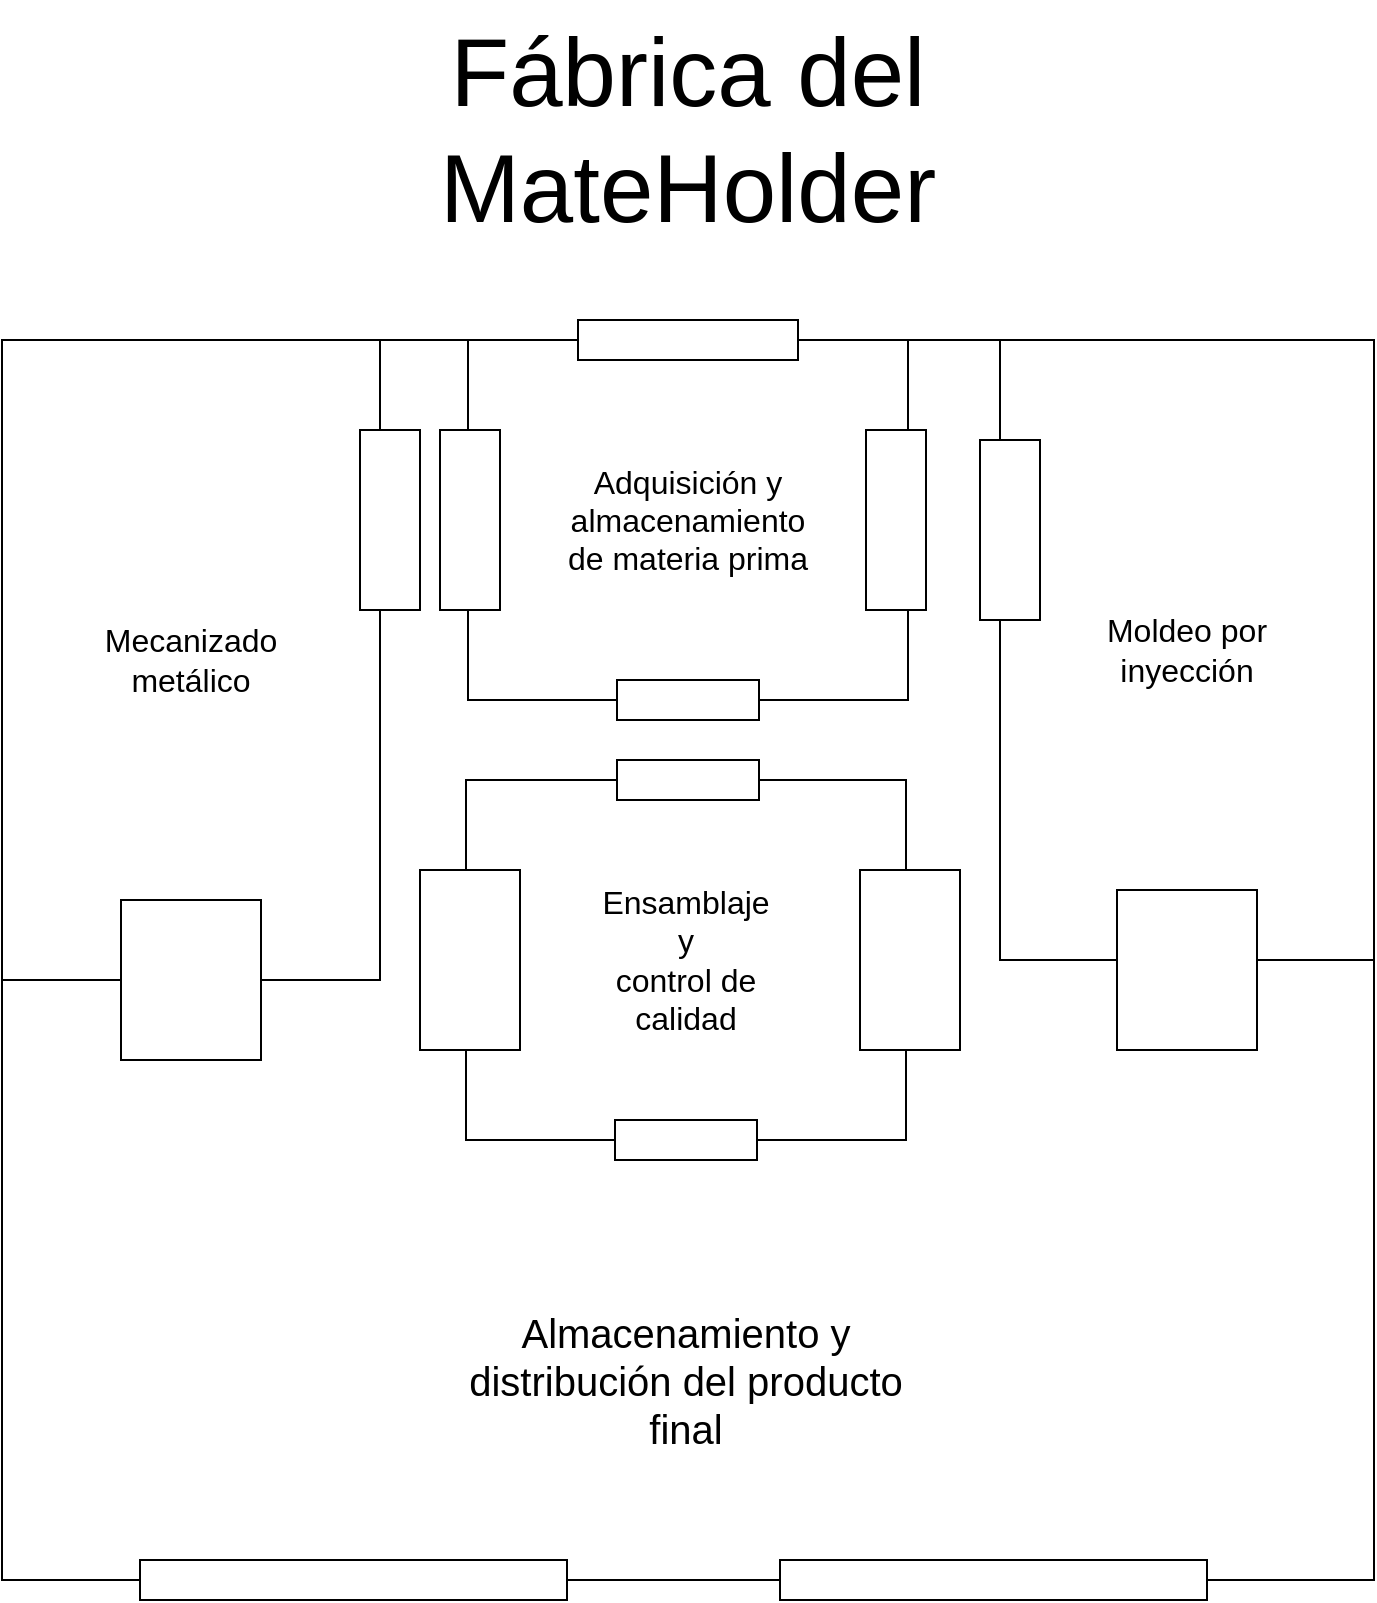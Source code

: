 <mxfile version="28.2.7">
  <diagram name="Page-1" id="URd2bjA2nZOg5CZcUx-p">
    <mxGraphModel dx="2532" dy="1400" grid="1" gridSize="10" guides="1" tooltips="1" connect="1" arrows="1" fold="1" page="1" pageScale="1" pageWidth="827" pageHeight="1169" math="0" shadow="0">
      <root>
        <mxCell id="0" />
        <mxCell id="1" parent="0" />
        <mxCell id="vJJlu5tf9LUZKPHLV9eS-1" value="" style="rounded=0;whiteSpace=wrap;html=1;" vertex="1" parent="1">
          <mxGeometry x="71" y="210" width="686" height="620" as="geometry" />
        </mxCell>
        <mxCell id="vJJlu5tf9LUZKPHLV9eS-3" value="Adquisición y almacenamiento de materia prima" style="rounded=0;whiteSpace=wrap;html=1;spacing=50;spacingTop=0;fontSize=16;" vertex="1" parent="1">
          <mxGeometry x="304" y="210" width="220" height="180" as="geometry" />
        </mxCell>
        <mxCell id="vJJlu5tf9LUZKPHLV9eS-21" value="Moldeo por inyección" style="rounded=0;whiteSpace=wrap;html=1;spacing=50;spacingTop=0;fontSize=16;" vertex="1" parent="1">
          <mxGeometry x="570" y="210" width="187" height="310" as="geometry" />
        </mxCell>
        <mxCell id="vJJlu5tf9LUZKPHLV9eS-22" value="Mecanizado metálico" style="rounded=0;whiteSpace=wrap;html=1;spacing=50;spacingTop=0;fontSize=16;" vertex="1" parent="1">
          <mxGeometry x="71" y="210" width="189" height="320" as="geometry" />
        </mxCell>
        <mxCell id="vJJlu5tf9LUZKPHLV9eS-23" value="&lt;div&gt;Ensamblaje&lt;/div&gt;&lt;div&gt;y&lt;/div&gt;&lt;div&gt;control de calidad&lt;/div&gt;" style="rounded=0;whiteSpace=wrap;html=1;spacing=50;spacingTop=0;fontSize=16;" vertex="1" parent="1">
          <mxGeometry x="303" y="430" width="220" height="180" as="geometry" />
        </mxCell>
        <mxCell id="vJJlu5tf9LUZKPHLV9eS-25" value="&lt;font style=&quot;font-size: 20px;&quot;&gt;Almacenamiento y distribución del producto final&lt;/font&gt;" style="text;html=1;whiteSpace=wrap;strokeColor=none;fillColor=none;align=center;verticalAlign=middle;rounded=0;" vertex="1" parent="1">
          <mxGeometry x="293" y="690" width="240" height="80" as="geometry" />
        </mxCell>
        <mxCell id="vJJlu5tf9LUZKPHLV9eS-26" value="" style="rounded=0;whiteSpace=wrap;html=1;strokeColor=light-dark(#000000,#000000);" vertex="1" parent="1">
          <mxGeometry x="130.5" y="490" width="70" height="80" as="geometry" />
        </mxCell>
        <mxCell id="vJJlu5tf9LUZKPHLV9eS-27" value="" style="rounded=0;whiteSpace=wrap;html=1;strokeColor=light-dark(#000000,#000000);" vertex="1" parent="1">
          <mxGeometry x="280" y="475" width="50" height="90" as="geometry" />
        </mxCell>
        <mxCell id="vJJlu5tf9LUZKPHLV9eS-29" value="" style="rounded=0;whiteSpace=wrap;html=1;strokeColor=light-dark(#000000,#000000);" vertex="1" parent="1">
          <mxGeometry x="500" y="475" width="50" height="90" as="geometry" />
        </mxCell>
        <mxCell id="vJJlu5tf9LUZKPHLV9eS-30" value="" style="rounded=0;whiteSpace=wrap;html=1;strokeColor=light-dark(#000000,#000000);" vertex="1" parent="1">
          <mxGeometry x="377.5" y="600" width="71" height="20" as="geometry" />
        </mxCell>
        <mxCell id="vJJlu5tf9LUZKPHLV9eS-31" value="" style="rounded=0;whiteSpace=wrap;html=1;strokeColor=light-dark(#000000,#000000);" vertex="1" parent="1">
          <mxGeometry x="378.5" y="380" width="71" height="20" as="geometry" />
        </mxCell>
        <mxCell id="vJJlu5tf9LUZKPHLV9eS-32" value="" style="rounded=0;whiteSpace=wrap;html=1;strokeColor=light-dark(#000000,#000000);" vertex="1" parent="1">
          <mxGeometry x="378.5" y="420" width="71" height="20" as="geometry" />
        </mxCell>
        <mxCell id="vJJlu5tf9LUZKPHLV9eS-33" value="" style="rounded=0;whiteSpace=wrap;html=1;strokeColor=light-dark(#000000,#000000);" vertex="1" parent="1">
          <mxGeometry x="290" y="255" width="30" height="90" as="geometry" />
        </mxCell>
        <mxCell id="vJJlu5tf9LUZKPHLV9eS-35" value="" style="rounded=0;whiteSpace=wrap;html=1;strokeColor=light-dark(#000000,#000000);" vertex="1" parent="1">
          <mxGeometry x="250" y="255" width="30" height="90" as="geometry" />
        </mxCell>
        <mxCell id="vJJlu5tf9LUZKPHLV9eS-37" value="" style="rounded=0;whiteSpace=wrap;html=1;strokeColor=light-dark(#000000,#000000);" vertex="1" parent="1">
          <mxGeometry x="503" y="255" width="30" height="90" as="geometry" />
        </mxCell>
        <mxCell id="vJJlu5tf9LUZKPHLV9eS-38" value="" style="rounded=0;whiteSpace=wrap;html=1;strokeColor=light-dark(#000000,#000000);" vertex="1" parent="1">
          <mxGeometry x="560" y="260" width="30" height="90" as="geometry" />
        </mxCell>
        <mxCell id="vJJlu5tf9LUZKPHLV9eS-39" value="" style="rounded=0;whiteSpace=wrap;html=1;strokeColor=light-dark(#000000,#000000);" vertex="1" parent="1">
          <mxGeometry x="628.5" y="485" width="70" height="80" as="geometry" />
        </mxCell>
        <mxCell id="vJJlu5tf9LUZKPHLV9eS-41" value="" style="rounded=0;whiteSpace=wrap;html=1;strokeColor=light-dark(#000000,#000000);" vertex="1" parent="1">
          <mxGeometry x="460" y="820" width="213.5" height="20" as="geometry" />
        </mxCell>
        <mxCell id="vJJlu5tf9LUZKPHLV9eS-42" value="" style="rounded=0;whiteSpace=wrap;html=1;strokeColor=light-dark(#000000,#000000);" vertex="1" parent="1">
          <mxGeometry x="140" y="820" width="213.5" height="20" as="geometry" />
        </mxCell>
        <mxCell id="vJJlu5tf9LUZKPHLV9eS-43" value="" style="rounded=0;whiteSpace=wrap;html=1;strokeColor=light-dark(#000000,#000000);" vertex="1" parent="1">
          <mxGeometry x="359" y="200" width="110" height="20" as="geometry" />
        </mxCell>
        <mxCell id="vJJlu5tf9LUZKPHLV9eS-44" value="&lt;font style=&quot;font-size: 48px;&quot;&gt;Fábrica del MateHolder&lt;/font&gt;" style="text;html=1;whiteSpace=wrap;strokeColor=none;fillColor=none;align=center;verticalAlign=middle;rounded=0;" vertex="1" parent="1">
          <mxGeometry x="234" y="40" width="360" height="130" as="geometry" />
        </mxCell>
      </root>
    </mxGraphModel>
  </diagram>
</mxfile>
